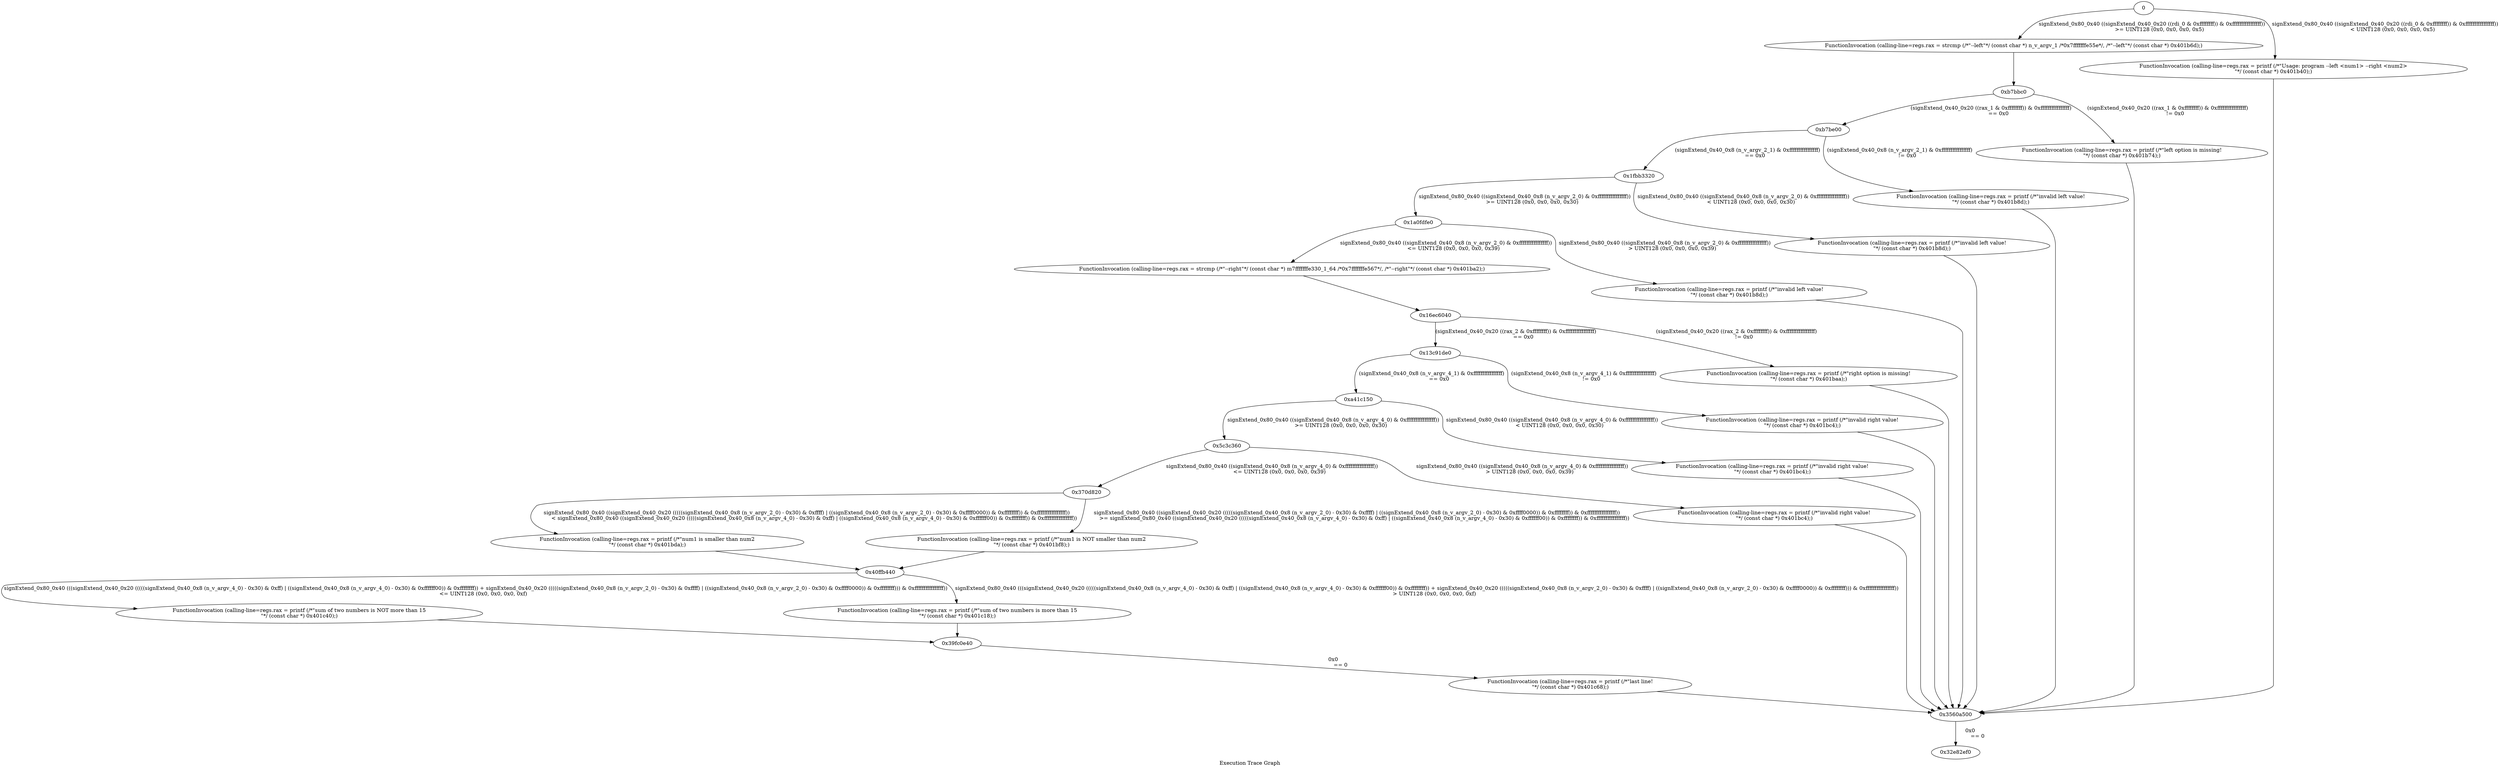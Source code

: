digraph "Execution Trace Graph" {
	label="Execution Trace Graph";

	Node0 [label = "0"];
	Node0xb7bbc0 [label = "0xb7bbc0"];
	Node0xb7be00 [label = "0xb7be00"];
	Node0xc7b150 [label = "FunctionInvocation (calling-line=regs.rax = printf (/*\"last line!\n\"*/ (const char *) 0x401c68);)"];
	Node0x31e56c0 [label = "FunctionInvocation (calling-line=regs.rax = printf (/*\"sum of two numbers is NOT more than 15\n\"*/ (const char *) 0x401c40);)"];
	Node0x370d820 [label = "0x370d820"];
	Node0x51899a0 [label = "FunctionInvocation (calling-line=regs.rax = printf (/*\"sum of two numbers is more than 15\n\"*/ (const char *) 0x401c18);)"];
	Node0x5c3c360 [label = "0x5c3c360"];
	Node0xa41c150 [label = "0xa41c150"];
	Node0x13c91de0 [label = "0x13c91de0"];
	Node0x16ec6040 [label = "0x16ec6040"];
	Node0x1a0fdfe0 [label = "0x1a0fdfe0"];
	Node0x1fbb3320 [label = "0x1fbb3320"];
	Node0x32e82ef0 [label = "0x32e82ef0"];
	Node0x3560a500 [label = "0x3560a500"];
	Node0x39fc0e40 [label = "0x39fc0e40"];
	Node0x40ffb440 [label = "0x40ffb440"];
	Node0x4daddf20 [label = "FunctionInvocation (calling-line=regs.rax = printf (/*\"num1 is smaller than num2\n\"*/ (const char *) 0x401bda);)"];
	Node0x7126a140 [label = "FunctionInvocation (calling-line=regs.rax = printf (/*\"invalid right value!\n\"*/ (const char *) 0x401bc4);)"];
	Node0x7d957ea0 [label = "FunctionInvocation (calling-line=regs.rax = printf (/*\"invalid left value!\n\"*/ (const char *) 0x401b8d);)"];
	Node0xa931bab0 [label = "FunctionInvocation (calling-line=regs.rax = printf (/*\"right option is missing!\n\"*/ (const char *) 0x401baa);)"];
	Node0xb1c13ad0 [label = "FunctionInvocation (calling-line=regs.rax = printf (/*\"num1 is NOT smaller than num2\n\"*/ (const char *) 0x401bf8);)"];
	Node0xd909c610 [label = "FunctionInvocation (calling-line=regs.rax = printf (/*\"invalid right value!\n\"*/ (const char *) 0x401bc4);)"];
	Node0xf7c2f7a0 [label = "FunctionInvocation (calling-line=regs.rax = printf (/*\"invalid right value!\n\"*/ (const char *) 0x401bc4);)"];
	Node0x10c9c1700 [label = "FunctionInvocation (calling-line=regs.rax = printf (/*\"left option is missing!\n\"*/ (const char *) 0x401b74);)"];
	Node0x123f72860 [label = "FunctionInvocation (calling-line=regs.rax = strcmp (/*\"--left\"*/ (const char *) n_v_argv_1 /*0x7fffffffe55e*/, /*\"--left\"*/ (const char *) 0x401b6d);)"];
	Node0x124248520 [label = "FunctionInvocation (calling-line=regs.rax = printf (/*\"invalid left value!\n\"*/ (const char *) 0x401b8d);)"];
	Node0x1320ffe40 [label = "FunctionInvocation (calling-line=regs.rax = strcmp (/*\"--right\"*/ (const char *) m7fffffffe330_1_64 /*0x7fffffffe567*/, /*\"--right\"*/ (const char *) 0x401ba2);)"];
	Node0x145485440 [label = "FunctionInvocation (calling-line=regs.rax = printf (/*\"invalid left value!\n\"*/ (const char *) 0x401b8d);)"];
	Node0x14c9dc7a0 [label = "FunctionInvocation (calling-line=regs.rax = printf (/*\"Usage: program --left <num1> --right <num2>\n\"*/ (const char *) 0x401b40);)"];
	Node0 -> Node0x123f72860 [label = "signExtend_0x80_0x40 ((signExtend_0x40_0x20 ((rdi_0 & 0xffffffff)) & 0xffffffffffffffff))
	 >= UINT128 (0x0, 0x0, 0x0, 0x5)"];
	Node0x123f72860 -> Node0xb7bbc0 [label = ""];
	Node0 -> Node0x14c9dc7a0 [label = "signExtend_0x80_0x40 ((signExtend_0x40_0x20 ((rdi_0 & 0xffffffff)) & 0xffffffffffffffff))
	 < UINT128 (0x0, 0x0, 0x0, 0x5)"];
	Node0x14c9dc7a0 -> Node0x3560a500 [label = ""];
	Node0xb7bbc0 -> Node0xb7be00 [label = "(signExtend_0x40_0x20 ((rax_1 & 0xffffffff)) & 0xffffffffffffffff)
	 == 0x0"];
	Node0xb7bbc0 -> Node0x10c9c1700 [label = "(signExtend_0x40_0x20 ((rax_1 & 0xffffffff)) & 0xffffffffffffffff)
	 != 0x0"];
	Node0x10c9c1700 -> Node0x3560a500 [label = ""];
	Node0x3560a500 -> Node0x32e82ef0 [label = "0x0
	 == 0"];
	Node0xb7be00 -> Node0x1fbb3320 [label = "(signExtend_0x40_0x8 (n_v_argv_2_1) & 0xffffffffffffffff)
	 == 0x0"];
	Node0xb7be00 -> Node0x124248520 [label = "(signExtend_0x40_0x8 (n_v_argv_2_1) & 0xffffffffffffffff)
	 != 0x0"];
	Node0x124248520 -> Node0x3560a500 [label = ""];
	Node0x1fbb3320 -> Node0x1a0fdfe0 [label = "signExtend_0x80_0x40 ((signExtend_0x40_0x8 (n_v_argv_2_0) & 0xffffffffffffffff))
	 >= UINT128 (0x0, 0x0, 0x0, 0x30)"];
	Node0x1fbb3320 -> Node0x7d957ea0 [label = "signExtend_0x80_0x40 ((signExtend_0x40_0x8 (n_v_argv_2_0) & 0xffffffffffffffff))
	 < UINT128 (0x0, 0x0, 0x0, 0x30)"];
	Node0x7d957ea0 -> Node0x3560a500 [label = ""];
	Node0x1a0fdfe0 -> Node0x1320ffe40 [label = "signExtend_0x80_0x40 ((signExtend_0x40_0x8 (n_v_argv_2_0) & 0xffffffffffffffff))
	 <= UINT128 (0x0, 0x0, 0x0, 0x39)"];
	Node0x1320ffe40 -> Node0x16ec6040 [label = ""];
	Node0x1a0fdfe0 -> Node0x145485440 [label = "signExtend_0x80_0x40 ((signExtend_0x40_0x8 (n_v_argv_2_0) & 0xffffffffffffffff))
	 > UINT128 (0x0, 0x0, 0x0, 0x39)"];
	Node0x145485440 -> Node0x3560a500 [label = ""];
	Node0x16ec6040 -> Node0x13c91de0 [label = "(signExtend_0x40_0x20 ((rax_2 & 0xffffffff)) & 0xffffffffffffffff)
	 == 0x0"];
	Node0x16ec6040 -> Node0xa931bab0 [label = "(signExtend_0x40_0x20 ((rax_2 & 0xffffffff)) & 0xffffffffffffffff)
	 != 0x0"];
	Node0xa931bab0 -> Node0x3560a500 [label = ""];
	Node0x13c91de0 -> Node0xa41c150 [label = "(signExtend_0x40_0x8 (n_v_argv_4_1) & 0xffffffffffffffff)
	 == 0x0"];
	Node0x13c91de0 -> Node0xf7c2f7a0 [label = "(signExtend_0x40_0x8 (n_v_argv_4_1) & 0xffffffffffffffff)
	 != 0x0"];
	Node0xf7c2f7a0 -> Node0x3560a500 [label = ""];
	Node0xa41c150 -> Node0x5c3c360 [label = "signExtend_0x80_0x40 ((signExtend_0x40_0x8 (n_v_argv_4_0) & 0xffffffffffffffff))
	 >= UINT128 (0x0, 0x0, 0x0, 0x30)"];
	Node0xa41c150 -> Node0xd909c610 [label = "signExtend_0x80_0x40 ((signExtend_0x40_0x8 (n_v_argv_4_0) & 0xffffffffffffffff))
	 < UINT128 (0x0, 0x0, 0x0, 0x30)"];
	Node0xd909c610 -> Node0x3560a500 [label = ""];
	Node0x5c3c360 -> Node0x370d820 [label = "signExtend_0x80_0x40 ((signExtend_0x40_0x8 (n_v_argv_4_0) & 0xffffffffffffffff))
	 <= UINT128 (0x0, 0x0, 0x0, 0x39)"];
	Node0x5c3c360 -> Node0x7126a140 [label = "signExtend_0x80_0x40 ((signExtend_0x40_0x8 (n_v_argv_4_0) & 0xffffffffffffffff))
	 > UINT128 (0x0, 0x0, 0x0, 0x39)"];
	Node0x7126a140 -> Node0x3560a500 [label = ""];
	Node0x370d820 -> Node0x4daddf20 [label = "signExtend_0x80_0x40 ((signExtend_0x40_0x20 (((((signExtend_0x40_0x8 (n_v_argv_2_0) - 0x30) & 0xffff) | ((signExtend_0x40_0x8 (n_v_argv_2_0) - 0x30) & 0xffff0000)) & 0xffffffff)) & 0xffffffffffffffff))
	 < signExtend_0x80_0x40 ((signExtend_0x40_0x20 (((((signExtend_0x40_0x8 (n_v_argv_4_0) - 0x30) & 0xff) | ((signExtend_0x40_0x8 (n_v_argv_4_0) - 0x30) & 0xffffff00)) & 0xffffffff)) & 0xffffffffffffffff))"];
	Node0x4daddf20 -> Node0x40ffb440 [label = ""];
	Node0x370d820 -> Node0xb1c13ad0 [label = "signExtend_0x80_0x40 ((signExtend_0x40_0x20 (((((signExtend_0x40_0x8 (n_v_argv_2_0) - 0x30) & 0xffff) | ((signExtend_0x40_0x8 (n_v_argv_2_0) - 0x30) & 0xffff0000)) & 0xffffffff)) & 0xffffffffffffffff))
	 >= signExtend_0x80_0x40 ((signExtend_0x40_0x20 (((((signExtend_0x40_0x8 (n_v_argv_4_0) - 0x30) & 0xff) | ((signExtend_0x40_0x8 (n_v_argv_4_0) - 0x30) & 0xffffff00)) & 0xffffffff)) & 0xffffffffffffffff))"];
	Node0xb1c13ad0 -> Node0x40ffb440 [label = ""];
	Node0x40ffb440 -> Node0x31e56c0 [label = "signExtend_0x80_0x40 (((signExtend_0x40_0x20 (((((signExtend_0x40_0x8 (n_v_argv_4_0) - 0x30) & 0xff) | ((signExtend_0x40_0x8 (n_v_argv_4_0) - 0x30) & 0xffffff00)) & 0xffffffff)) + signExtend_0x40_0x20 (((((signExtend_0x40_0x8 (n_v_argv_2_0) - 0x30) & 0xffff) | ((signExtend_0x40_0x8 (n_v_argv_2_0) - 0x30) & 0xffff0000)) & 0xffffffff))) & 0xffffffffffffffff))
	 <= UINT128 (0x0, 0x0, 0x0, 0xf)"];
	Node0x31e56c0 -> Node0x39fc0e40 [label = ""];
	Node0x40ffb440 -> Node0x51899a0 [label = "signExtend_0x80_0x40 (((signExtend_0x40_0x20 (((((signExtend_0x40_0x8 (n_v_argv_4_0) - 0x30) & 0xff) | ((signExtend_0x40_0x8 (n_v_argv_4_0) - 0x30) & 0xffffff00)) & 0xffffffff)) + signExtend_0x40_0x20 (((((signExtend_0x40_0x8 (n_v_argv_2_0) - 0x30) & 0xffff) | ((signExtend_0x40_0x8 (n_v_argv_2_0) - 0x30) & 0xffff0000)) & 0xffffffff))) & 0xffffffffffffffff))
	 > UINT128 (0x0, 0x0, 0x0, 0xf)"];
	Node0x51899a0 -> Node0x39fc0e40 [label = ""];
	Node0x39fc0e40 -> Node0xc7b150 [label = "0x0
	 == 0"];
	Node0xc7b150 -> Node0x3560a500 [label = ""];
}

